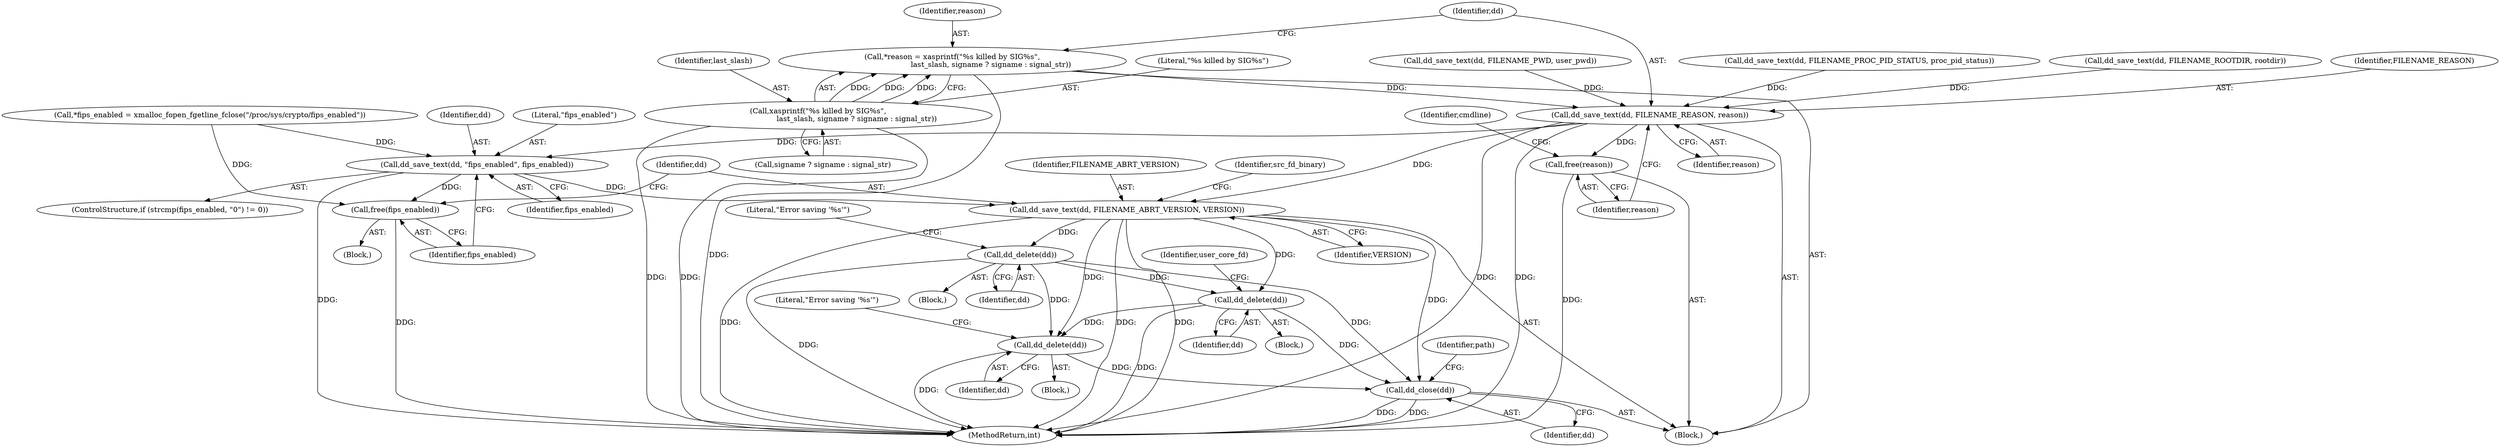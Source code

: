 digraph "0_abrt_4f2c1ddd3e3b81d2d5146b883115371f1cada9f9@API" {
"1000797" [label="(Call,*reason = xasprintf(\"%s killed by SIG%s\",\n                                 last_slash, signame ? signame : signal_str))"];
"1000799" [label="(Call,xasprintf(\"%s killed by SIG%s\",\n                                 last_slash, signame ? signame : signal_str))"];
"1000806" [label="(Call,dd_save_text(dd, FILENAME_REASON, reason))"];
"1000810" [label="(Call,free(reason))"];
"1000840" [label="(Call,dd_save_text(dd, \"fips_enabled\", fips_enabled))"];
"1000844" [label="(Call,free(fips_enabled))"];
"1000846" [label="(Call,dd_save_text(dd, FILENAME_ABRT_VERSION, VERSION))"];
"1000882" [label="(Call,dd_delete(dd))"];
"1000919" [label="(Call,dd_delete(dd))"];
"1001029" [label="(Call,dd_delete(dd))"];
"1001036" [label="(Call,dd_close(dd))"];
"1000799" [label="(Call,xasprintf(\"%s killed by SIG%s\",\n                                 last_slash, signame ? signame : signal_str))"];
"1000834" [label="(ControlStructure,if (strcmp(fips_enabled, \"0\") != 0))"];
"1000827" [label="(Call,*fips_enabled = xmalloc_fopen_fgetline_fclose(\"/proc/sys/crypto/fips_enabled\"))"];
"1000801" [label="(Identifier,last_slash)"];
"1000919" [label="(Call,dd_delete(dd))"];
"1000800" [label="(Literal,\"%s killed by SIG%s\")"];
"1000923" [label="(Identifier,user_core_fd)"];
"1000885" [label="(Literal,\"Error saving '%s'\")"];
"1000810" [label="(Call,free(reason))"];
"1000881" [label="(Block,)"];
"1000840" [label="(Call,dd_save_text(dd, \"fips_enabled\", fips_enabled))"];
"1000811" [label="(Identifier,reason)"];
"1000807" [label="(Identifier,dd)"];
"1000806" [label="(Call,dd_save_text(dd, FILENAME_REASON, reason))"];
"1000809" [label="(Identifier,reason)"];
"1000848" [label="(Identifier,FILENAME_ABRT_VERSION)"];
"1001028" [label="(Block,)"];
"1000852" [label="(Identifier,src_fd_binary)"];
"1001040" [label="(Identifier,path)"];
"1000882" [label="(Call,dd_delete(dd))"];
"1000814" [label="(Identifier,cmdline)"];
"1000841" [label="(Identifier,dd)"];
"1000844" [label="(Call,free(fips_enabled))"];
"1000773" [label="(Call,dd_save_text(dd, FILENAME_PROC_PID_STATUS, proc_pid_status))"];
"1000792" [label="(Call,dd_save_text(dd, FILENAME_ROOTDIR, rootdir))"];
"1001171" [label="(MethodReturn,int)"];
"1000845" [label="(Identifier,fips_enabled)"];
"1000808" [label="(Identifier,FILENAME_REASON)"];
"1000920" [label="(Identifier,dd)"];
"1000849" [label="(Identifier,VERSION)"];
"1000843" [label="(Identifier,fips_enabled)"];
"1000624" [label="(Block,)"];
"1000802" [label="(Call,signame ? signame : signal_str)"];
"1000846" [label="(Call,dd_save_text(dd, FILENAME_ABRT_VERSION, VERSION))"];
"1000883" [label="(Identifier,dd)"];
"1000916" [label="(Block,)"];
"1001030" [label="(Identifier,dd)"];
"1001036" [label="(Call,dd_close(dd))"];
"1001037" [label="(Identifier,dd)"];
"1000779" [label="(Call,dd_save_text(dd, FILENAME_PWD, user_pwd))"];
"1000833" [label="(Block,)"];
"1000847" [label="(Identifier,dd)"];
"1001029" [label="(Call,dd_delete(dd))"];
"1000842" [label="(Literal,\"fips_enabled\")"];
"1001032" [label="(Literal,\"Error saving '%s'\")"];
"1000798" [label="(Identifier,reason)"];
"1000797" [label="(Call,*reason = xasprintf(\"%s killed by SIG%s\",\n                                 last_slash, signame ? signame : signal_str))"];
"1000797" -> "1000624"  [label="AST: "];
"1000797" -> "1000799"  [label="CFG: "];
"1000798" -> "1000797"  [label="AST: "];
"1000799" -> "1000797"  [label="AST: "];
"1000807" -> "1000797"  [label="CFG: "];
"1000797" -> "1001171"  [label="DDG: "];
"1000799" -> "1000797"  [label="DDG: "];
"1000799" -> "1000797"  [label="DDG: "];
"1000799" -> "1000797"  [label="DDG: "];
"1000797" -> "1000806"  [label="DDG: "];
"1000799" -> "1000802"  [label="CFG: "];
"1000800" -> "1000799"  [label="AST: "];
"1000801" -> "1000799"  [label="AST: "];
"1000802" -> "1000799"  [label="AST: "];
"1000799" -> "1001171"  [label="DDG: "];
"1000799" -> "1001171"  [label="DDG: "];
"1000806" -> "1000624"  [label="AST: "];
"1000806" -> "1000809"  [label="CFG: "];
"1000807" -> "1000806"  [label="AST: "];
"1000808" -> "1000806"  [label="AST: "];
"1000809" -> "1000806"  [label="AST: "];
"1000811" -> "1000806"  [label="CFG: "];
"1000806" -> "1001171"  [label="DDG: "];
"1000806" -> "1001171"  [label="DDG: "];
"1000779" -> "1000806"  [label="DDG: "];
"1000792" -> "1000806"  [label="DDG: "];
"1000773" -> "1000806"  [label="DDG: "];
"1000806" -> "1000810"  [label="DDG: "];
"1000806" -> "1000840"  [label="DDG: "];
"1000806" -> "1000846"  [label="DDG: "];
"1000810" -> "1000624"  [label="AST: "];
"1000810" -> "1000811"  [label="CFG: "];
"1000811" -> "1000810"  [label="AST: "];
"1000814" -> "1000810"  [label="CFG: "];
"1000810" -> "1001171"  [label="DDG: "];
"1000840" -> "1000834"  [label="AST: "];
"1000840" -> "1000843"  [label="CFG: "];
"1000841" -> "1000840"  [label="AST: "];
"1000842" -> "1000840"  [label="AST: "];
"1000843" -> "1000840"  [label="AST: "];
"1000845" -> "1000840"  [label="CFG: "];
"1000840" -> "1001171"  [label="DDG: "];
"1000827" -> "1000840"  [label="DDG: "];
"1000840" -> "1000844"  [label="DDG: "];
"1000840" -> "1000846"  [label="DDG: "];
"1000844" -> "1000833"  [label="AST: "];
"1000844" -> "1000845"  [label="CFG: "];
"1000845" -> "1000844"  [label="AST: "];
"1000847" -> "1000844"  [label="CFG: "];
"1000844" -> "1001171"  [label="DDG: "];
"1000827" -> "1000844"  [label="DDG: "];
"1000846" -> "1000624"  [label="AST: "];
"1000846" -> "1000849"  [label="CFG: "];
"1000847" -> "1000846"  [label="AST: "];
"1000848" -> "1000846"  [label="AST: "];
"1000849" -> "1000846"  [label="AST: "];
"1000852" -> "1000846"  [label="CFG: "];
"1000846" -> "1001171"  [label="DDG: "];
"1000846" -> "1001171"  [label="DDG: "];
"1000846" -> "1001171"  [label="DDG: "];
"1000846" -> "1000882"  [label="DDG: "];
"1000846" -> "1000919"  [label="DDG: "];
"1000846" -> "1001029"  [label="DDG: "];
"1000846" -> "1001036"  [label="DDG: "];
"1000882" -> "1000881"  [label="AST: "];
"1000882" -> "1000883"  [label="CFG: "];
"1000883" -> "1000882"  [label="AST: "];
"1000885" -> "1000882"  [label="CFG: "];
"1000882" -> "1001171"  [label="DDG: "];
"1000882" -> "1000919"  [label="DDG: "];
"1000882" -> "1001029"  [label="DDG: "];
"1000882" -> "1001036"  [label="DDG: "];
"1000919" -> "1000916"  [label="AST: "];
"1000919" -> "1000920"  [label="CFG: "];
"1000920" -> "1000919"  [label="AST: "];
"1000923" -> "1000919"  [label="CFG: "];
"1000919" -> "1001171"  [label="DDG: "];
"1000919" -> "1001029"  [label="DDG: "];
"1000919" -> "1001036"  [label="DDG: "];
"1001029" -> "1001028"  [label="AST: "];
"1001029" -> "1001030"  [label="CFG: "];
"1001030" -> "1001029"  [label="AST: "];
"1001032" -> "1001029"  [label="CFG: "];
"1001029" -> "1001171"  [label="DDG: "];
"1001029" -> "1001036"  [label="DDG: "];
"1001036" -> "1000624"  [label="AST: "];
"1001036" -> "1001037"  [label="CFG: "];
"1001037" -> "1001036"  [label="AST: "];
"1001040" -> "1001036"  [label="CFG: "];
"1001036" -> "1001171"  [label="DDG: "];
"1001036" -> "1001171"  [label="DDG: "];
}
